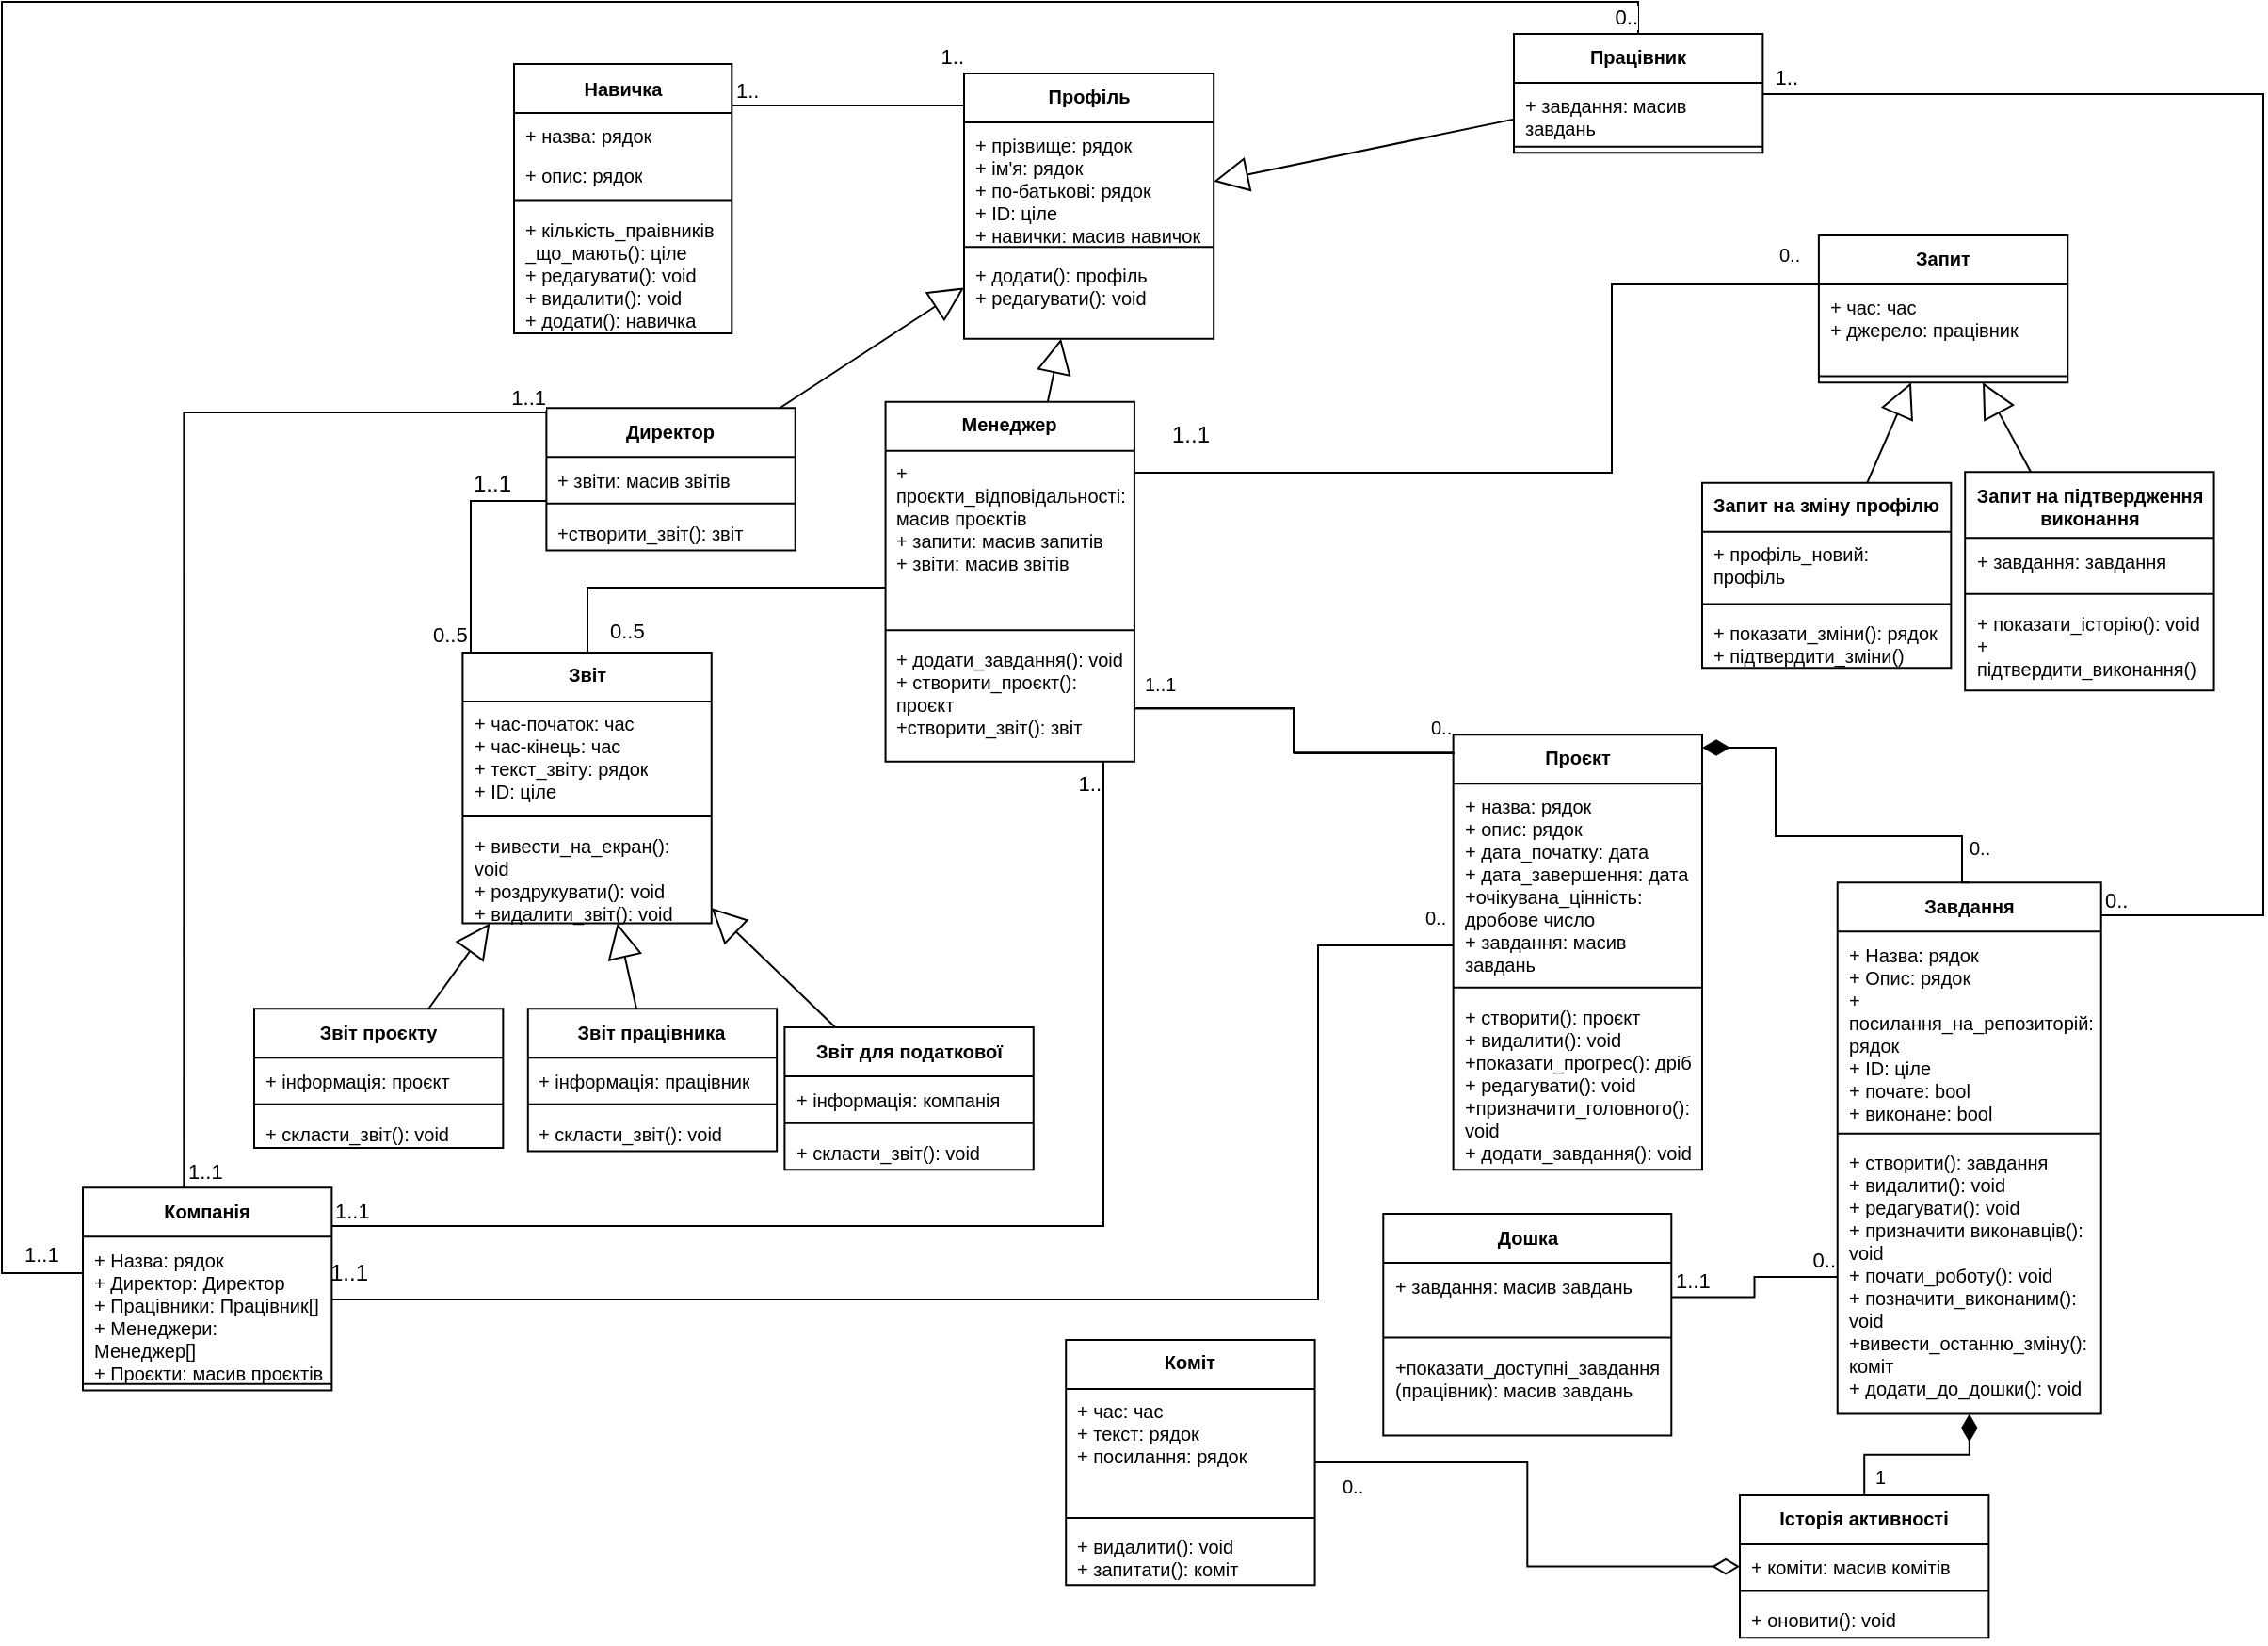<mxfile version="24.0.7" type="github">
  <diagram name="Сторінка-1" id="wndHHUxONTHjifHZyyzE">
    <mxGraphModel dx="5250" dy="2650" grid="0" gridSize="10" guides="1" tooltips="1" connect="1" arrows="1" fold="1" page="0" pageScale="1" pageWidth="827" pageHeight="1169" math="0" shadow="0">
      <root>
        <mxCell id="0" />
        <mxCell id="1" parent="0" />
        <mxCell id="Brq1ZZWE5Lci2YKcBxoo-1" value="Проєкт" style="swimlane;fontStyle=1;align=center;verticalAlign=top;childLayout=stackLayout;horizontal=1;startSize=26;horizontalStack=0;resizeParent=1;resizeParentMax=0;resizeLast=0;collapsible=1;marginBottom=0;whiteSpace=wrap;html=1;fontSize=10;" parent="1" vertex="1">
          <mxGeometry x="869.812" y="507.115" width="132.18" height="230.995" as="geometry" />
        </mxCell>
        <mxCell id="Brq1ZZWE5Lci2YKcBxoo-2" value="+ назва: рядок&lt;br style=&quot;font-size: 10px;&quot;&gt;+ опис: рядок&lt;br style=&quot;font-size: 10px;&quot;&gt;+ дата_початку: дата&lt;br style=&quot;font-size: 10px;&quot;&gt;+ дата_завершення: дата&lt;br style=&quot;font-size: 10px;&quot;&gt;+очікувана_цінність:&amp;nbsp; дробове число&lt;br style=&quot;font-size: 10px;&quot;&gt;+ завдання: масив завдань" style="text;strokeColor=none;fillColor=none;align=left;verticalAlign=top;spacingLeft=4;spacingRight=4;overflow=hidden;rotatable=0;points=[[0,0.5],[1,0.5]];portConstraint=eastwest;whiteSpace=wrap;html=1;fontSize=10;" parent="Brq1ZZWE5Lci2YKcBxoo-1" vertex="1">
          <mxGeometry y="26" width="132.18" height="104.917" as="geometry" />
        </mxCell>
        <mxCell id="Brq1ZZWE5Lci2YKcBxoo-3" value="" style="line;strokeWidth=1;fillColor=none;align=left;verticalAlign=middle;spacingTop=-1;spacingLeft=3;spacingRight=3;rotatable=0;labelPosition=right;points=[];portConstraint=eastwest;strokeColor=inherit;fontSize=10;" parent="Brq1ZZWE5Lci2YKcBxoo-1" vertex="1">
          <mxGeometry y="130.917" width="132.18" height="6.609" as="geometry" />
        </mxCell>
        <mxCell id="Brq1ZZWE5Lci2YKcBxoo-4" value="+ створити(): проєкт&lt;br style=&quot;font-size: 10px;&quot;&gt;+ видалити(): void&lt;br style=&quot;font-size: 10px;&quot;&gt;+показати_прогрес(): дріб&lt;br style=&quot;font-size: 10px;&quot;&gt;+ редагувати(): void&lt;br style=&quot;font-size: 10px;&quot;&gt;+призначити_головного(): void&lt;div style=&quot;font-size: 10px;&quot;&gt;+ додати_завдання(): void&lt;/div&gt;" style="text;strokeColor=none;fillColor=none;align=left;verticalAlign=top;spacingLeft=4;spacingRight=4;overflow=hidden;rotatable=0;points=[[0,0.5],[1,0.5]];portConstraint=eastwest;whiteSpace=wrap;html=1;fontSize=10;" parent="Brq1ZZWE5Lci2YKcBxoo-1" vertex="1">
          <mxGeometry y="137.525" width="132.18" height="93.47" as="geometry" />
        </mxCell>
        <mxCell id="Brq1ZZWE5Lci2YKcBxoo-7" value="Завдання" style="swimlane;fontStyle=1;align=center;verticalAlign=top;childLayout=stackLayout;horizontal=1;startSize=26;horizontalStack=0;resizeParent=1;resizeParentMax=0;resizeLast=0;collapsible=1;marginBottom=0;whiteSpace=wrap;html=1;fontSize=10;" parent="1" vertex="1">
          <mxGeometry x="1073.863" y="585.596" width="140" height="282.129" as="geometry" />
        </mxCell>
        <mxCell id="Brq1ZZWE5Lci2YKcBxoo-8" value="+ Назва: рядок&lt;br style=&quot;font-size: 10px;&quot;&gt;+ Опис: рядок&lt;br style=&quot;font-size: 10px;&quot;&gt;+&lt;div&gt;&lt;span style=&quot;background-color: initial;&quot;&gt;посилання_на_репозиторій: рядок&lt;/span&gt;&lt;div&gt;+ ID: ціле&lt;br style=&quot;font-size: 10px;&quot;&gt;+ почате: bool&lt;br style=&quot;font-size: 10px;&quot;&gt;+ виконане: bool&lt;/div&gt;&lt;/div&gt;" style="text;strokeColor=none;fillColor=none;align=left;verticalAlign=top;spacingLeft=4;spacingRight=4;overflow=hidden;rotatable=0;points=[[0,0.5],[1,0.5]];portConstraint=eastwest;whiteSpace=wrap;html=1;fontSize=10;" parent="Brq1ZZWE5Lci2YKcBxoo-7" vertex="1">
          <mxGeometry y="26" width="140" height="104" as="geometry" />
        </mxCell>
        <mxCell id="Brq1ZZWE5Lci2YKcBxoo-9" value="" style="line;strokeWidth=1;fillColor=none;align=left;verticalAlign=middle;spacingTop=-1;spacingLeft=3;spacingRight=3;rotatable=0;labelPosition=right;points=[];portConstraint=eastwest;strokeColor=inherit;fontSize=10;" parent="Brq1ZZWE5Lci2YKcBxoo-7" vertex="1">
          <mxGeometry y="130" width="140" height="6.609" as="geometry" />
        </mxCell>
        <mxCell id="Brq1ZZWE5Lci2YKcBxoo-10" value="+ створити(): завдання&lt;br style=&quot;font-size: 10px;&quot;&gt;+ видалити(): void&lt;br style=&quot;font-size: 10px;&quot;&gt;+ редагувати(): void&lt;br style=&quot;font-size: 10px;&quot;&gt;+ призначити виконавців(): void&lt;br style=&quot;font-size: 10px;&quot;&gt;+ почати_роботу(): void&lt;br style=&quot;font-size: 10px;&quot;&gt;+ позначити_виконаним(): void&lt;br style=&quot;font-size: 10px;&quot;&gt;+вивести_останню_зміну(): коміт&lt;div style=&quot;font-size: 10px;&quot;&gt;+ додати_до_дошки(): void&lt;/div&gt;" style="text;strokeColor=none;fillColor=none;align=left;verticalAlign=top;spacingLeft=4;spacingRight=4;overflow=hidden;rotatable=0;points=[[0,0.5],[1,0.5]];portConstraint=eastwest;whiteSpace=wrap;html=1;fontSize=10;" parent="Brq1ZZWE5Lci2YKcBxoo-7" vertex="1">
          <mxGeometry y="136.609" width="140" height="145.52" as="geometry" />
        </mxCell>
        <mxCell id="Brq1ZZWE5Lci2YKcBxoo-11" value="Профіль" style="swimlane;fontStyle=1;align=center;verticalAlign=top;childLayout=stackLayout;horizontal=1;startSize=26;horizontalStack=0;resizeParent=1;resizeParentMax=0;resizeLast=0;collapsible=1;marginBottom=0;whiteSpace=wrap;html=1;fontSize=10;" parent="1" vertex="1">
          <mxGeometry x="610" y="156" width="132.59" height="140.83" as="geometry" />
        </mxCell>
        <mxCell id="Brq1ZZWE5Lci2YKcBxoo-12" value="+ прізвище: рядок&lt;br style=&quot;border-color: var(--border-color); font-size: 10px;&quot;&gt;+ ім&#39;я: рядок&lt;br style=&quot;border-color: var(--border-color); font-size: 10px;&quot;&gt;+ по-батькові: рядок&lt;br style=&quot;border-color: var(--border-color); font-size: 10px;&quot;&gt;+ ID: ціле&lt;div style=&quot;font-size: 10px;&quot;&gt;+ навички: масив навичок&lt;/div&gt;" style="text;strokeColor=none;fillColor=none;align=left;verticalAlign=top;spacingLeft=4;spacingRight=4;overflow=hidden;rotatable=0;points=[[0,0.5],[1,0.5]];portConstraint=eastwest;whiteSpace=wrap;html=1;fontSize=10;" parent="Brq1ZZWE5Lci2YKcBxoo-11" vertex="1">
          <mxGeometry y="26" width="132.59" height="62.785" as="geometry" />
        </mxCell>
        <mxCell id="Brq1ZZWE5Lci2YKcBxoo-13" value="" style="line;strokeWidth=1;fillColor=none;align=left;verticalAlign=middle;spacingTop=-1;spacingLeft=3;spacingRight=3;rotatable=0;labelPosition=right;points=[];portConstraint=eastwest;strokeColor=inherit;fontSize=10;" parent="Brq1ZZWE5Lci2YKcBxoo-11" vertex="1">
          <mxGeometry y="88.785" width="132.59" height="6.609" as="geometry" />
        </mxCell>
        <mxCell id="Brq1ZZWE5Lci2YKcBxoo-14" value="+ додати(): профіль&lt;br style=&quot;font-size: 10px;&quot;&gt;+ редагувати(): void" style="text;strokeColor=none;fillColor=none;align=left;verticalAlign=top;spacingLeft=4;spacingRight=4;overflow=hidden;rotatable=0;points=[[0,0.5],[1,0.5]];portConstraint=eastwest;whiteSpace=wrap;html=1;fontSize=10;" parent="Brq1ZZWE5Lci2YKcBxoo-11" vertex="1">
          <mxGeometry y="95.394" width="132.59" height="45.436" as="geometry" />
        </mxCell>
        <mxCell id="Brq1ZZWE5Lci2YKcBxoo-19" value="Коміт" style="swimlane;fontStyle=1;align=center;verticalAlign=top;childLayout=stackLayout;horizontal=1;startSize=26;horizontalStack=0;resizeParent=1;resizeParentMax=0;resizeLast=0;collapsible=1;marginBottom=0;whiteSpace=wrap;html=1;fontSize=10;" parent="1" vertex="1">
          <mxGeometry x="664.11" y="828.474" width="132.178" height="130.09" as="geometry" />
        </mxCell>
        <mxCell id="Brq1ZZWE5Lci2YKcBxoo-20" value="+ час: час&lt;br style=&quot;font-size: 10px;&quot;&gt;+ текст: рядок&lt;br style=&quot;font-size: 10px;&quot;&gt;+ посилання: рядок" style="text;strokeColor=none;fillColor=none;align=left;verticalAlign=top;spacingLeft=4;spacingRight=4;overflow=hidden;rotatable=0;points=[[0,0.5],[1,0.5]];portConstraint=eastwest;whiteSpace=wrap;html=1;fontSize=10;" parent="Brq1ZZWE5Lci2YKcBxoo-19" vertex="1">
          <mxGeometry y="26" width="132.178" height="65.263" as="geometry" />
        </mxCell>
        <mxCell id="Brq1ZZWE5Lci2YKcBxoo-21" value="" style="line;strokeWidth=1;fillColor=none;align=left;verticalAlign=middle;spacingTop=-1;spacingLeft=3;spacingRight=3;rotatable=0;labelPosition=right;points=[];portConstraint=eastwest;strokeColor=inherit;fontSize=10;" parent="Brq1ZZWE5Lci2YKcBxoo-19" vertex="1">
          <mxGeometry y="91.263" width="132.178" height="6.609" as="geometry" />
        </mxCell>
        <mxCell id="Brq1ZZWE5Lci2YKcBxoo-22" value="+ видалити(): void&lt;br style=&quot;font-size: 10px;&quot;&gt;+ запитати(): коміт" style="text;strokeColor=none;fillColor=none;align=left;verticalAlign=top;spacingLeft=4;spacingRight=4;overflow=hidden;rotatable=0;points=[[0,0.5],[1,0.5]];portConstraint=eastwest;whiteSpace=wrap;html=1;fontSize=10;" parent="Brq1ZZWE5Lci2YKcBxoo-19" vertex="1">
          <mxGeometry y="97.872" width="132.178" height="32.218" as="geometry" />
        </mxCell>
        <mxCell id="Brq1ZZWE5Lci2YKcBxoo-23" value="Менеджер" style="swimlane;fontStyle=1;align=center;verticalAlign=top;childLayout=stackLayout;horizontal=1;startSize=26;horizontalStack=0;resizeParent=1;resizeParentMax=0;resizeLast=0;collapsible=1;marginBottom=0;whiteSpace=wrap;html=1;fontSize=10;" parent="1" vertex="1">
          <mxGeometry x="568.281" y="330.327" width="132.18" height="190.999" as="geometry" />
        </mxCell>
        <mxCell id="Brq1ZZWE5Lci2YKcBxoo-24" value="+ проєкти_відповідальності:&amp;nbsp; масив проєктів&lt;div style=&quot;font-size: 10px;&quot;&gt;+ запити: масив запитів&lt;/div&gt;&lt;div style=&quot;font-size: 10px;&quot;&gt;+ звіти: масив звітів&lt;/div&gt;" style="text;strokeColor=none;fillColor=none;align=left;verticalAlign=top;spacingLeft=4;spacingRight=4;overflow=hidden;rotatable=0;points=[[0,0.5],[1,0.5]];portConstraint=eastwest;whiteSpace=wrap;html=1;fontSize=10;" parent="Brq1ZZWE5Lci2YKcBxoo-23" vertex="1">
          <mxGeometry y="26" width="132.18" height="92" as="geometry" />
        </mxCell>
        <mxCell id="Brq1ZZWE5Lci2YKcBxoo-25" value="" style="line;strokeWidth=1;fillColor=none;align=left;verticalAlign=middle;spacingTop=-1;spacingLeft=3;spacingRight=3;rotatable=0;labelPosition=right;points=[];portConstraint=eastwest;strokeColor=inherit;fontSize=10;" parent="Brq1ZZWE5Lci2YKcBxoo-23" vertex="1">
          <mxGeometry y="118" width="132.18" height="6.609" as="geometry" />
        </mxCell>
        <mxCell id="Brq1ZZWE5Lci2YKcBxoo-26" value="+ додати_завдання(): void&lt;br style=&quot;font-size: 10px;&quot;&gt;+ створити_проєкт(): проєкт&lt;div&gt;+створити_звіт(): звіт&lt;/div&gt;" style="text;strokeColor=none;fillColor=none;align=left;verticalAlign=top;spacingLeft=4;spacingRight=4;overflow=hidden;rotatable=0;points=[[0,0.5],[1,0.5]];portConstraint=eastwest;whiteSpace=wrap;html=1;fontSize=10;" parent="Brq1ZZWE5Lci2YKcBxoo-23" vertex="1">
          <mxGeometry y="124.609" width="132.18" height="66.39" as="geometry" />
        </mxCell>
        <mxCell id="Brq1ZZWE5Lci2YKcBxoo-27" value="Працівник" style="swimlane;fontStyle=1;align=center;verticalAlign=top;childLayout=stackLayout;horizontal=1;startSize=26;horizontalStack=0;resizeParent=1;resizeParentMax=0;resizeLast=0;collapsible=1;marginBottom=0;whiteSpace=wrap;html=1;fontSize=10;" parent="1" vertex="1">
          <mxGeometry x="902.004" y="134.997" width="132.178" height="63.175" as="geometry" />
        </mxCell>
        <mxCell id="Brq1ZZWE5Lci2YKcBxoo-28" value="+ завдання: масив завдань" style="text;strokeColor=none;fillColor=none;align=left;verticalAlign=top;spacingLeft=4;spacingRight=4;overflow=hidden;rotatable=0;points=[[0,0.5],[1,0.5]];portConstraint=eastwest;whiteSpace=wrap;html=1;fontSize=10;" parent="Brq1ZZWE5Lci2YKcBxoo-27" vertex="1">
          <mxGeometry y="26" width="132.178" height="30.566" as="geometry" />
        </mxCell>
        <mxCell id="Brq1ZZWE5Lci2YKcBxoo-29" value="" style="line;strokeWidth=1;fillColor=none;align=left;verticalAlign=middle;spacingTop=-1;spacingLeft=3;spacingRight=3;rotatable=0;labelPosition=right;points=[];portConstraint=eastwest;strokeColor=inherit;fontSize=10;" parent="Brq1ZZWE5Lci2YKcBxoo-27" vertex="1">
          <mxGeometry y="56.566" width="132.178" height="6.609" as="geometry" />
        </mxCell>
        <mxCell id="Brq1ZZWE5Lci2YKcBxoo-31" value="Компанія" style="swimlane;fontStyle=1;align=center;verticalAlign=top;childLayout=stackLayout;horizontal=1;startSize=26;horizontalStack=0;resizeParent=1;resizeParentMax=0;resizeLast=0;collapsible=1;marginBottom=0;whiteSpace=wrap;html=1;fontSize=10;" parent="1" vertex="1">
          <mxGeometry x="142.006" y="747.6" width="132.18" height="107.609" as="geometry" />
        </mxCell>
        <mxCell id="Brq1ZZWE5Lci2YKcBxoo-32" value="+ Назва: рядок&lt;br style=&quot;font-size: 10px;&quot;&gt;+ Директор: Директор&lt;br style=&quot;font-size: 10px;&quot;&gt;+ Працівники: Працівник[]&lt;br style=&quot;font-size: 10px;&quot;&gt;+ Менеджери: Менеджер[]&lt;div&gt;+ Проєкти: масив проєктів&lt;br&gt;&lt;div style=&quot;font-size: 10px;&quot;&gt;&lt;br style=&quot;font-size: 10px;&quot;&gt;&lt;/div&gt;&lt;/div&gt;" style="text;strokeColor=none;fillColor=none;align=left;verticalAlign=top;spacingLeft=4;spacingRight=4;overflow=hidden;rotatable=0;points=[[0,0.5],[1,0.5]];portConstraint=eastwest;whiteSpace=wrap;html=1;fontSize=10;" parent="Brq1ZZWE5Lci2YKcBxoo-31" vertex="1">
          <mxGeometry y="26" width="132.18" height="75" as="geometry" />
        </mxCell>
        <mxCell id="Brq1ZZWE5Lci2YKcBxoo-33" value="" style="line;strokeWidth=1;fillColor=none;align=left;verticalAlign=middle;spacingTop=-1;spacingLeft=3;spacingRight=3;rotatable=0;labelPosition=right;points=[];portConstraint=eastwest;strokeColor=inherit;fontSize=10;" parent="Brq1ZZWE5Lci2YKcBxoo-31" vertex="1">
          <mxGeometry y="101" width="132.18" height="6.609" as="geometry" />
        </mxCell>
        <mxCell id="Brq1ZZWE5Lci2YKcBxoo-39" value="Директор" style="swimlane;fontStyle=1;align=center;verticalAlign=top;childLayout=stackLayout;horizontal=1;startSize=26;horizontalStack=0;resizeParent=1;resizeParentMax=0;resizeLast=0;collapsible=1;marginBottom=0;whiteSpace=wrap;html=1;fontSize=10;" parent="1" vertex="1">
          <mxGeometry x="388.19" y="333.63" width="132.18" height="75.567" as="geometry" />
        </mxCell>
        <mxCell id="Brq1ZZWE5Lci2YKcBxoo-40" value="+ звіти: масив звітів" style="text;strokeColor=none;fillColor=none;align=left;verticalAlign=top;spacingLeft=4;spacingRight=4;overflow=hidden;rotatable=0;points=[[0,0.5],[1,0.5]];portConstraint=eastwest;whiteSpace=wrap;html=1;fontSize=10;" parent="Brq1ZZWE5Lci2YKcBxoo-39" vertex="1">
          <mxGeometry y="26" width="132.18" height="21.479" as="geometry" />
        </mxCell>
        <mxCell id="Brq1ZZWE5Lci2YKcBxoo-41" value="" style="line;strokeWidth=1;fillColor=none;align=left;verticalAlign=middle;spacingTop=-1;spacingLeft=3;spacingRight=3;rotatable=0;labelPosition=right;points=[];portConstraint=eastwest;strokeColor=inherit;fontSize=10;" parent="Brq1ZZWE5Lci2YKcBxoo-39" vertex="1">
          <mxGeometry y="47.479" width="132.18" height="6.609" as="geometry" />
        </mxCell>
        <mxCell id="Brq1ZZWE5Lci2YKcBxoo-42" value="&lt;div&gt;&lt;span style=&quot;background-color: initial;&quot;&gt;+створити_звіт(): звіт&lt;/span&gt;&lt;br&gt;&lt;/div&gt;" style="text;strokeColor=none;fillColor=none;align=left;verticalAlign=top;spacingLeft=4;spacingRight=4;overflow=hidden;rotatable=0;points=[[0,0.5],[1,0.5]];portConstraint=eastwest;whiteSpace=wrap;html=1;fontSize=10;" parent="Brq1ZZWE5Lci2YKcBxoo-39" vertex="1">
          <mxGeometry y="54.088" width="132.18" height="21.479" as="geometry" />
        </mxCell>
        <mxCell id="Brq1ZZWE5Lci2YKcBxoo-47" value="&lt;b style=&quot;font-size: 10px;&quot;&gt;Навичка&lt;/b&gt;" style="swimlane;fontStyle=0;childLayout=stackLayout;horizontal=1;startSize=26;fillColor=none;horizontalStack=0;resizeParent=1;resizeParentMax=0;resizeLast=0;collapsible=1;marginBottom=0;whiteSpace=wrap;html=1;fontSize=10;" parent="1" vertex="1">
          <mxGeometry x="370.999" y="151.001" width="115.66" height="142.997" as="geometry" />
        </mxCell>
        <mxCell id="Brq1ZZWE5Lci2YKcBxoo-48" value="+ назва: рядок" style="text;strokeColor=none;fillColor=none;align=left;verticalAlign=top;spacingLeft=4;spacingRight=4;overflow=hidden;rotatable=0;points=[[0,0.5],[1,0.5]];portConstraint=eastwest;whiteSpace=wrap;html=1;fontSize=10;" parent="Brq1ZZWE5Lci2YKcBxoo-47" vertex="1">
          <mxGeometry y="26" width="115.66" height="21.479" as="geometry" />
        </mxCell>
        <mxCell id="Brq1ZZWE5Lci2YKcBxoo-49" value="+ опис: рядок" style="text;strokeColor=none;fillColor=none;align=left;verticalAlign=top;spacingLeft=4;spacingRight=4;overflow=hidden;rotatable=0;points=[[0,0.5],[1,0.5]];portConstraint=eastwest;whiteSpace=wrap;html=1;fontSize=10;" parent="Brq1ZZWE5Lci2YKcBxoo-47" vertex="1">
          <mxGeometry y="47.479" width="115.66" height="21.479" as="geometry" />
        </mxCell>
        <mxCell id="Brq1ZZWE5Lci2YKcBxoo-53" value="" style="line;strokeWidth=1;fillColor=none;align=left;verticalAlign=middle;spacingTop=-1;spacingLeft=3;spacingRight=3;rotatable=0;labelPosition=right;points=[];portConstraint=eastwest;strokeColor=inherit;fontSize=10;" parent="Brq1ZZWE5Lci2YKcBxoo-47" vertex="1">
          <mxGeometry y="68.958" width="115.66" height="6.609" as="geometry" />
        </mxCell>
        <mxCell id="Brq1ZZWE5Lci2YKcBxoo-52" value="+ кількість_праівників _що_мають(): ціле&lt;br style=&quot;font-size: 10px;&quot;&gt;+ редагувати(): void&lt;br style=&quot;font-size: 10px;&quot;&gt;+ видалити(): void&lt;br style=&quot;font-size: 10px;&quot;&gt;+ додати(): навичка" style="text;strokeColor=none;fillColor=none;align=left;verticalAlign=top;spacingLeft=4;spacingRight=4;overflow=hidden;rotatable=0;points=[[0,0.5],[1,0.5]];portConstraint=eastwest;whiteSpace=wrap;html=1;fontSize=10;" parent="Brq1ZZWE5Lci2YKcBxoo-47" vertex="1">
          <mxGeometry y="75.567" width="115.66" height="67.43" as="geometry" />
        </mxCell>
        <mxCell id="Brq1ZZWE5Lci2YKcBxoo-58" value="Дошка" style="swimlane;fontStyle=1;align=center;verticalAlign=top;childLayout=stackLayout;horizontal=1;startSize=26;horizontalStack=0;resizeParent=1;resizeParentMax=0;resizeLast=0;collapsible=1;marginBottom=0;whiteSpace=wrap;html=1;fontSize=10;" parent="1" vertex="1">
          <mxGeometry x="832.637" y="761.559" width="153" height="117.7" as="geometry" />
        </mxCell>
        <mxCell id="Brq1ZZWE5Lci2YKcBxoo-59" value="+ завдання: масив завдань" style="text;strokeColor=none;fillColor=none;align=left;verticalAlign=top;spacingLeft=4;spacingRight=4;overflow=hidden;rotatable=0;points=[[0,0.5],[1,0.5]];portConstraint=eastwest;whiteSpace=wrap;html=1;fontSize=10;" parent="Brq1ZZWE5Lci2YKcBxoo-58" vertex="1">
          <mxGeometry y="26" width="153" height="36.35" as="geometry" />
        </mxCell>
        <mxCell id="Brq1ZZWE5Lci2YKcBxoo-60" value="" style="line;strokeWidth=1;fillColor=none;align=left;verticalAlign=middle;spacingTop=-1;spacingLeft=3;spacingRight=3;rotatable=0;labelPosition=right;points=[];portConstraint=eastwest;strokeColor=inherit;fontSize=10;" parent="Brq1ZZWE5Lci2YKcBxoo-58" vertex="1">
          <mxGeometry y="62.35" width="153" height="6.609" as="geometry" />
        </mxCell>
        <mxCell id="Brq1ZZWE5Lci2YKcBxoo-61" value="+показати_доступні_завдання (працівник): масив завдань" style="text;strokeColor=none;fillColor=none;align=left;verticalAlign=top;spacingLeft=4;spacingRight=4;overflow=hidden;rotatable=0;points=[[0,0.5],[1,0.5]];portConstraint=eastwest;whiteSpace=wrap;html=1;fontSize=10;" parent="Brq1ZZWE5Lci2YKcBxoo-58" vertex="1">
          <mxGeometry y="68.959" width="153" height="48.741" as="geometry" />
        </mxCell>
        <mxCell id="Brq1ZZWE5Lci2YKcBxoo-62" value="Запит" style="swimlane;fontStyle=1;align=center;verticalAlign=top;childLayout=stackLayout;horizontal=1;startSize=26;horizontalStack=0;resizeParent=1;resizeParentMax=0;resizeLast=0;collapsible=1;marginBottom=0;whiteSpace=wrap;html=1;fontSize=10;" parent="1" vertex="1">
          <mxGeometry x="1063.949" y="242.048" width="132.178" height="78.045" as="geometry" />
        </mxCell>
        <mxCell id="Brq1ZZWE5Lci2YKcBxoo-63" value="+ час: час&lt;div style=&quot;font-size: 10px;&quot;&gt;+ джерело: працівник&lt;/div&gt;" style="text;strokeColor=none;fillColor=none;align=left;verticalAlign=top;spacingLeft=4;spacingRight=4;overflow=hidden;rotatable=0;points=[[0,0.5],[1,0.5]];portConstraint=eastwest;whiteSpace=wrap;html=1;fontSize=10;" parent="Brq1ZZWE5Lci2YKcBxoo-62" vertex="1">
          <mxGeometry y="26" width="132.178" height="45.436" as="geometry" />
        </mxCell>
        <mxCell id="Brq1ZZWE5Lci2YKcBxoo-64" value="" style="line;strokeWidth=1;fillColor=none;align=left;verticalAlign=middle;spacingTop=-1;spacingLeft=3;spacingRight=3;rotatable=0;labelPosition=right;points=[];portConstraint=eastwest;strokeColor=inherit;fontSize=10;" parent="Brq1ZZWE5Lci2YKcBxoo-62" vertex="1">
          <mxGeometry y="71.436" width="132.178" height="6.609" as="geometry" />
        </mxCell>
        <mxCell id="Brq1ZZWE5Lci2YKcBxoo-66" value="Запит на зміну профілю" style="swimlane;fontStyle=1;align=center;verticalAlign=top;childLayout=stackLayout;horizontal=1;startSize=26;horizontalStack=0;resizeParent=1;resizeParentMax=0;resizeLast=0;collapsible=1;marginBottom=0;whiteSpace=wrap;html=1;fontSize=10;" parent="1" vertex="1">
          <mxGeometry x="1001.99" y="373.4" width="132.18" height="98.175" as="geometry" />
        </mxCell>
        <mxCell id="Brq1ZZWE5Lci2YKcBxoo-67" value="+ профіль_новий: профіль" style="text;strokeColor=none;fillColor=none;align=left;verticalAlign=top;spacingLeft=4;spacingRight=4;overflow=hidden;rotatable=0;points=[[0,0.5],[1,0.5]];portConstraint=eastwest;whiteSpace=wrap;html=1;fontSize=10;" parent="Brq1ZZWE5Lci2YKcBxoo-66" vertex="1">
          <mxGeometry y="26" width="132.18" height="35" as="geometry" />
        </mxCell>
        <mxCell id="Brq1ZZWE5Lci2YKcBxoo-68" value="" style="line;strokeWidth=1;fillColor=none;align=left;verticalAlign=middle;spacingTop=-1;spacingLeft=3;spacingRight=3;rotatable=0;labelPosition=right;points=[];portConstraint=eastwest;strokeColor=inherit;fontSize=10;" parent="Brq1ZZWE5Lci2YKcBxoo-66" vertex="1">
          <mxGeometry y="61" width="132.18" height="6.609" as="geometry" />
        </mxCell>
        <mxCell id="Brq1ZZWE5Lci2YKcBxoo-69" value="+ показати_зміни(): рядок&lt;div style=&quot;font-size: 10px;&quot;&gt;+ підтвердити_зміни()&lt;/div&gt;" style="text;strokeColor=none;fillColor=none;align=left;verticalAlign=top;spacingLeft=4;spacingRight=4;overflow=hidden;rotatable=0;points=[[0,0.5],[1,0.5]];portConstraint=eastwest;whiteSpace=wrap;html=1;fontSize=10;" parent="Brq1ZZWE5Lci2YKcBxoo-66" vertex="1">
          <mxGeometry y="67.609" width="132.18" height="30.566" as="geometry" />
        </mxCell>
        <mxCell id="Brq1ZZWE5Lci2YKcBxoo-71" value="Історія активності" style="swimlane;fontStyle=1;align=center;verticalAlign=top;childLayout=stackLayout;horizontal=1;startSize=26;horizontalStack=0;resizeParent=1;resizeParentMax=0;resizeLast=0;collapsible=1;marginBottom=0;whiteSpace=wrap;html=1;fontSize=10;" parent="1" vertex="1">
          <mxGeometry x="1022.003" y="911.004" width="132.178" height="75.567" as="geometry" />
        </mxCell>
        <mxCell id="Brq1ZZWE5Lci2YKcBxoo-72" value="+ коміти: масив комітів" style="text;strokeColor=none;fillColor=none;align=left;verticalAlign=top;spacingLeft=4;spacingRight=4;overflow=hidden;rotatable=0;points=[[0,0.5],[1,0.5]];portConstraint=eastwest;whiteSpace=wrap;html=1;fontSize=10;" parent="Brq1ZZWE5Lci2YKcBxoo-71" vertex="1">
          <mxGeometry y="26" width="132.178" height="21.479" as="geometry" />
        </mxCell>
        <mxCell id="Brq1ZZWE5Lci2YKcBxoo-73" value="" style="line;strokeWidth=1;fillColor=none;align=left;verticalAlign=middle;spacingTop=-1;spacingLeft=3;spacingRight=3;rotatable=0;labelPosition=right;points=[];portConstraint=eastwest;strokeColor=inherit;fontSize=10;" parent="Brq1ZZWE5Lci2YKcBxoo-71" vertex="1">
          <mxGeometry y="47.479" width="132.178" height="6.609" as="geometry" />
        </mxCell>
        <mxCell id="Brq1ZZWE5Lci2YKcBxoo-74" value="+ оновити(): void" style="text;strokeColor=none;fillColor=none;align=left;verticalAlign=top;spacingLeft=4;spacingRight=4;overflow=hidden;rotatable=0;points=[[0,0.5],[1,0.5]];portConstraint=eastwest;whiteSpace=wrap;html=1;fontSize=10;" parent="Brq1ZZWE5Lci2YKcBxoo-71" vertex="1">
          <mxGeometry y="54.088" width="132.178" height="21.479" as="geometry" />
        </mxCell>
        <mxCell id="Y7ODe3QfuQIOJ7MeuVfG-13" value="Запит на підтвердження виконання" style="swimlane;fontStyle=1;align=center;verticalAlign=top;childLayout=stackLayout;horizontal=1;startSize=35;horizontalStack=0;resizeParent=1;resizeParentMax=0;resizeLast=0;collapsible=1;marginBottom=0;whiteSpace=wrap;html=1;fontSize=10;" parent="1" vertex="1">
          <mxGeometry x="1141.6" y="367.62" width="132.18" height="116.005" as="geometry">
            <mxRectangle x="85" y="215" width="236" height="37" as="alternateBounds" />
          </mxGeometry>
        </mxCell>
        <mxCell id="Y7ODe3QfuQIOJ7MeuVfG-14" value="+ завдання: завдання" style="text;strokeColor=none;fillColor=none;align=left;verticalAlign=top;spacingLeft=4;spacingRight=4;overflow=hidden;rotatable=0;points=[[0,0.5],[1,0.5]];portConstraint=eastwest;whiteSpace=wrap;html=1;fontSize=10;" parent="Y7ODe3QfuQIOJ7MeuVfG-13" vertex="1">
          <mxGeometry y="35" width="132.18" height="26.436" as="geometry" />
        </mxCell>
        <mxCell id="Y7ODe3QfuQIOJ7MeuVfG-15" value="" style="line;strokeWidth=1;fillColor=none;align=left;verticalAlign=middle;spacingTop=-1;spacingLeft=3;spacingRight=3;rotatable=0;labelPosition=right;points=[];portConstraint=eastwest;strokeColor=inherit;fontSize=10;" parent="Y7ODe3QfuQIOJ7MeuVfG-13" vertex="1">
          <mxGeometry y="61.436" width="132.18" height="6.609" as="geometry" />
        </mxCell>
        <mxCell id="Y7ODe3QfuQIOJ7MeuVfG-16" value="+ показати_історію(): void&lt;div style=&quot;font-size: 10px;&quot;&gt;+ підтвердити_виконання()&lt;/div&gt;" style="text;strokeColor=none;fillColor=none;align=left;verticalAlign=top;spacingLeft=4;spacingRight=4;overflow=hidden;rotatable=0;points=[[0,0.5],[1,0.5]];portConstraint=eastwest;whiteSpace=wrap;html=1;fontSize=10;" parent="Y7ODe3QfuQIOJ7MeuVfG-13" vertex="1">
          <mxGeometry y="68.045" width="132.18" height="47.96" as="geometry" />
        </mxCell>
        <mxCell id="Md0392-8lRKG1M2xmmYt-4" value="" style="endArrow=block;endSize=16;endFill=0;html=1;rounded=0;fontSize=10;" parent="1" source="Brq1ZZWE5Lci2YKcBxoo-66" target="Brq1ZZWE5Lci2YKcBxoo-62" edge="1">
          <mxGeometry width="160" relative="1" as="geometry">
            <mxPoint x="1183.735" y="294.093" as="sourcePoint" />
            <mxPoint x="1315.914" y="294.093" as="targetPoint" />
          </mxGeometry>
        </mxCell>
        <mxCell id="Md0392-8lRKG1M2xmmYt-5" value="" style="endArrow=block;endSize=16;endFill=0;html=1;rounded=0;fontSize=10;" parent="1" source="Y7ODe3QfuQIOJ7MeuVfG-13" target="Brq1ZZWE5Lci2YKcBxoo-62" edge="1">
          <mxGeometry width="160" relative="1" as="geometry">
            <mxPoint x="1094.515" y="381.661" as="sourcePoint" />
            <mxPoint x="1121.777" y="323.833" as="targetPoint" />
          </mxGeometry>
        </mxCell>
        <mxCell id="Md0392-8lRKG1M2xmmYt-7" value="" style="endArrow=block;endSize=16;endFill=0;html=1;rounded=0;fontSize=10;" parent="1" source="Brq1ZZWE5Lci2YKcBxoo-39" target="Brq1ZZWE5Lci2YKcBxoo-11" edge="1">
          <mxGeometry width="160" relative="1" as="geometry">
            <mxPoint x="634.37" y="356.763" as="sourcePoint" />
            <mxPoint x="661.632" y="298.935" as="targetPoint" />
          </mxGeometry>
        </mxCell>
        <mxCell id="Md0392-8lRKG1M2xmmYt-8" value="" style="endArrow=block;endSize=16;endFill=0;html=1;rounded=0;fontSize=10;" parent="1" source="Brq1ZZWE5Lci2YKcBxoo-23" target="Brq1ZZWE5Lci2YKcBxoo-11" edge="1">
          <mxGeometry width="160" relative="1" as="geometry">
            <mxPoint x="672.371" y="365.024" as="sourcePoint" />
            <mxPoint x="672.371" y="314.631" as="targetPoint" />
          </mxGeometry>
        </mxCell>
        <mxCell id="Md0392-8lRKG1M2xmmYt-9" value="" style="endArrow=block;endSize=16;endFill=0;html=1;rounded=0;fontSize=10;entryX=1;entryY=0.5;entryDx=0;entryDy=0;" parent="1" source="Brq1ZZWE5Lci2YKcBxoo-27" target="Brq1ZZWE5Lci2YKcBxoo-12" edge="1">
          <mxGeometry width="160" relative="1" as="geometry">
            <mxPoint x="674.849" y="365.024" as="sourcePoint" />
            <mxPoint x="679.806" y="304.717" as="targetPoint" />
          </mxGeometry>
        </mxCell>
        <mxCell id="Md0392-8lRKG1M2xmmYt-10" value="0.." style="endArrow=diamondThin;html=1;endSize=12;startArrow=none;startSize=14;startFill=0;edgeStyle=orthogonalEdgeStyle;align=left;verticalAlign=bottom;rounded=0;fontSize=10;endFill=0;" parent="1" source="Brq1ZZWE5Lci2YKcBxoo-19" target="Brq1ZZWE5Lci2YKcBxoo-71" edge="1">
          <mxGeometry x="-0.909" y="-21" relative="1" as="geometry">
            <mxPoint x="1234.955" y="1080.439" as="sourcePoint" />
            <mxPoint x="1067.254" y="955.696" as="targetPoint" />
            <mxPoint as="offset" />
          </mxGeometry>
        </mxCell>
        <mxCell id="Md0392-8lRKG1M2xmmYt-14" value="0.." style="endArrow=diamondThin;html=1;endSize=12;startArrow=none;startSize=14;startFill=0;edgeStyle=orthogonalEdgeStyle;align=left;verticalAlign=bottom;rounded=0;exitX=0.5;exitY=0;exitDx=0;exitDy=0;fontSize=10;endFill=1;" parent="1" source="Brq1ZZWE5Lci2YKcBxoo-7" target="Brq1ZZWE5Lci2YKcBxoo-1" edge="1">
          <mxGeometry x="-0.876" y="-2" relative="1" as="geometry">
            <mxPoint x="1243.216" y="1088.7" as="sourcePoint" />
            <mxPoint x="1320.871" y="799.56" as="targetPoint" />
            <Array as="points">
              <mxPoint x="1140" y="586" />
              <mxPoint x="1140" y="561" />
              <mxPoint x="1041" y="561" />
              <mxPoint x="1041" y="514" />
            </Array>
            <mxPoint as="offset" />
          </mxGeometry>
        </mxCell>
        <mxCell id="Md0392-8lRKG1M2xmmYt-15" value="0.." style="endArrow=none;html=1;endSize=12;startArrow=none;startSize=14;startFill=0;edgeStyle=orthogonalEdgeStyle;align=left;verticalAlign=bottom;rounded=0;fontSize=10;endFill=0;" parent="1" source="Brq1ZZWE5Lci2YKcBxoo-62" target="Brq1ZZWE5Lci2YKcBxoo-23" edge="1">
          <mxGeometry x="-0.901" y="-7" relative="1" as="geometry">
            <mxPoint x="1257.26" y="200.742" as="sourcePoint" />
            <mxPoint x="1287.059" y="209.996" as="targetPoint" />
            <mxPoint as="offset" />
            <Array as="points">
              <mxPoint x="954" y="268" />
              <mxPoint x="954" y="368" />
            </Array>
          </mxGeometry>
        </mxCell>
        <mxCell id="Md0392-8lRKG1M2xmmYt-16" value="1" style="endArrow=diamondThin;html=1;endSize=12;startArrow=none;startSize=14;startFill=0;edgeStyle=orthogonalEdgeStyle;align=left;verticalAlign=bottom;rounded=0;fontSize=10;endFill=1;" parent="1" source="Brq1ZZWE5Lci2YKcBxoo-71" target="Brq1ZZWE5Lci2YKcBxoo-7" edge="1">
          <mxGeometry x="-0.98" y="-4" relative="1" as="geometry">
            <mxPoint x="1041.644" y="839.213" as="sourcePoint" />
            <mxPoint x="1141.604" y="811.126" as="targetPoint" />
            <Array as="points" />
            <mxPoint as="offset" />
          </mxGeometry>
        </mxCell>
        <mxCell id="Md0392-8lRKG1M2xmmYt-20" value="0.." style="endArrow=none;html=1;endSize=12;startArrow=none;startSize=14;startFill=0;edgeStyle=orthogonalEdgeStyle;align=left;verticalAlign=bottom;rounded=0;exitX=0;exitY=0.041;exitDx=0;exitDy=0;exitPerimeter=0;fontSize=10;endFill=0;" parent="1" source="Brq1ZZWE5Lci2YKcBxoo-1" target="Brq1ZZWE5Lci2YKcBxoo-23" edge="1">
          <mxGeometry x="-0.857" y="-5" relative="1" as="geometry">
            <mxPoint x="673.197" y="511.246" as="sourcePoint" />
            <mxPoint x="583.977" y="479.854" as="targetPoint" />
            <Array as="points">
              <mxPoint x="785" y="516.19" />
              <mxPoint x="785" y="493.19" />
            </Array>
            <mxPoint as="offset" />
          </mxGeometry>
        </mxCell>
        <mxCell id="Md0392-8lRKG1M2xmmYt-21" value="0.." style="endArrow=none;html=1;endSize=12;startArrow=none;startSize=14;startFill=0;edgeStyle=orthogonalEdgeStyle;align=left;verticalAlign=bottom;rounded=0;fontSize=10;endFill=0;" parent="1" source="Brq1ZZWE5Lci2YKcBxoo-1" target="Brq1ZZWE5Lci2YKcBxoo-31" edge="1">
          <mxGeometry x="-0.956" y="-6" relative="1" as="geometry">
            <mxPoint x="718.633" y="638.468" as="sourcePoint" />
            <mxPoint x="855.768" y="626.076" as="targetPoint" />
            <Array as="points">
              <mxPoint x="798" y="619" />
              <mxPoint x="798" y="807" />
            </Array>
            <mxPoint as="offset" />
          </mxGeometry>
        </mxCell>
        <mxCell id="Md0392-8lRKG1M2xmmYt-31" value="0..5" style="endArrow=none;html=1;endSize=12;startArrow=none;startSize=14;startFill=0;edgeStyle=orthogonalEdgeStyle;align=left;verticalAlign=bottom;rounded=0;endFill=0;" parent="1" source="Brq1ZZWE5Lci2YKcBxoo-23" target="Brq1ZZWE5Lci2YKcBxoo-15" edge="1">
          <mxGeometry x="0.974" y="10" relative="1" as="geometry">
            <mxPoint x="791" y="318" as="sourcePoint" />
            <mxPoint x="951" y="318" as="targetPoint" />
            <Array as="points">
              <mxPoint x="410" y="429" />
            </Array>
            <mxPoint as="offset" />
          </mxGeometry>
        </mxCell>
        <mxCell id="dE22pQpp1tAmwL888QSe-4" value="" style="endArrow=none;html=1;edgeStyle=orthogonalEdgeStyle;rounded=0;entryX=0;entryY=0;entryDx=0;entryDy=0;" parent="1" source="Brq1ZZWE5Lci2YKcBxoo-47" target="Brq1ZZWE5Lci2YKcBxoo-11" edge="1">
          <mxGeometry relative="1" as="geometry">
            <mxPoint x="17" y="372" as="sourcePoint" />
            <mxPoint x="177" y="372" as="targetPoint" />
            <Array as="points">
              <mxPoint x="610" y="173" />
            </Array>
          </mxGeometry>
        </mxCell>
        <mxCell id="dE22pQpp1tAmwL888QSe-5" value="1.." style="edgeLabel;resizable=0;html=1;align=left;verticalAlign=bottom;" parent="dE22pQpp1tAmwL888QSe-4" connectable="0" vertex="1">
          <mxGeometry x="-1" relative="1" as="geometry" />
        </mxCell>
        <mxCell id="dE22pQpp1tAmwL888QSe-6" value="1.." style="edgeLabel;resizable=0;html=1;align=right;verticalAlign=bottom;" parent="dE22pQpp1tAmwL888QSe-4" connectable="0" vertex="1">
          <mxGeometry x="1" relative="1" as="geometry" />
        </mxCell>
        <mxCell id="dE22pQpp1tAmwL888QSe-7" value="" style="endArrow=none;html=1;edgeStyle=orthogonalEdgeStyle;rounded=0;exitX=0.406;exitY=0.003;exitDx=0;exitDy=0;exitPerimeter=0;" parent="1" source="Brq1ZZWE5Lci2YKcBxoo-31" target="Brq1ZZWE5Lci2YKcBxoo-39" edge="1">
          <mxGeometry relative="1" as="geometry">
            <mxPoint x="180" y="367" as="sourcePoint" />
            <mxPoint x="340" y="367" as="targetPoint" />
            <Array as="points">
              <mxPoint x="196" y="336" />
            </Array>
          </mxGeometry>
        </mxCell>
        <mxCell id="dE22pQpp1tAmwL888QSe-8" value="1..1" style="edgeLabel;resizable=0;html=1;align=left;verticalAlign=bottom;" parent="dE22pQpp1tAmwL888QSe-7" connectable="0" vertex="1">
          <mxGeometry x="-1" relative="1" as="geometry" />
        </mxCell>
        <mxCell id="dE22pQpp1tAmwL888QSe-9" value="1..1" style="edgeLabel;resizable=0;html=1;align=right;verticalAlign=bottom;" parent="dE22pQpp1tAmwL888QSe-7" connectable="0" vertex="1">
          <mxGeometry x="1" relative="1" as="geometry" />
        </mxCell>
        <mxCell id="dE22pQpp1tAmwL888QSe-10" value="" style="endArrow=none;html=1;edgeStyle=orthogonalEdgeStyle;rounded=0;" parent="1" source="Brq1ZZWE5Lci2YKcBxoo-31" target="Brq1ZZWE5Lci2YKcBxoo-27" edge="1">
          <mxGeometry relative="1" as="geometry">
            <mxPoint x="-52" y="811" as="sourcePoint" />
            <mxPoint x="108" y="811" as="targetPoint" />
            <Array as="points">
              <mxPoint x="99" y="793" />
              <mxPoint x="99" y="118" />
              <mxPoint x="968" y="118" />
            </Array>
          </mxGeometry>
        </mxCell>
        <mxCell id="dE22pQpp1tAmwL888QSe-11" value="1..1" style="edgeLabel;resizable=0;html=1;align=left;verticalAlign=bottom;" parent="dE22pQpp1tAmwL888QSe-10" connectable="0" vertex="1">
          <mxGeometry x="-1" relative="1" as="geometry">
            <mxPoint x="-33" y="-2" as="offset" />
          </mxGeometry>
        </mxCell>
        <mxCell id="dE22pQpp1tAmwL888QSe-12" value="0.." style="edgeLabel;resizable=0;html=1;align=right;verticalAlign=bottom;" parent="dE22pQpp1tAmwL888QSe-10" connectable="0" vertex="1">
          <mxGeometry x="1" relative="1" as="geometry" />
        </mxCell>
        <mxCell id="dE22pQpp1tAmwL888QSe-13" value="" style="endArrow=none;html=1;edgeStyle=orthogonalEdgeStyle;rounded=0;" parent="1" source="Brq1ZZWE5Lci2YKcBxoo-31" target="Brq1ZZWE5Lci2YKcBxoo-23" edge="1">
          <mxGeometry relative="1" as="geometry">
            <mxPoint x="417" y="623" as="sourcePoint" />
            <mxPoint x="577" y="623" as="targetPoint" />
            <Array as="points">
              <mxPoint x="684" y="768" />
            </Array>
          </mxGeometry>
        </mxCell>
        <mxCell id="dE22pQpp1tAmwL888QSe-14" value="1..1" style="edgeLabel;resizable=0;html=1;align=left;verticalAlign=bottom;" parent="dE22pQpp1tAmwL888QSe-13" connectable="0" vertex="1">
          <mxGeometry x="-1" relative="1" as="geometry" />
        </mxCell>
        <mxCell id="dE22pQpp1tAmwL888QSe-15" value="1.." style="edgeLabel;resizable=0;html=1;align=right;verticalAlign=bottom;" parent="dE22pQpp1tAmwL888QSe-13" connectable="0" vertex="1">
          <mxGeometry x="1" relative="1" as="geometry">
            <mxPoint x="-1" y="20" as="offset" />
          </mxGeometry>
        </mxCell>
        <mxCell id="dE22pQpp1tAmwL888QSe-16" value="" style="endArrow=none;html=1;edgeStyle=orthogonalEdgeStyle;rounded=0;exitX=1;exitY=0.5;exitDx=0;exitDy=0;entryX=0;entryY=0.5;entryDx=0;entryDy=0;" parent="1" source="Brq1ZZWE5Lci2YKcBxoo-59" target="Brq1ZZWE5Lci2YKcBxoo-10" edge="1">
          <mxGeometry relative="1" as="geometry">
            <mxPoint x="994" y="839" as="sourcePoint" />
            <mxPoint x="1154" y="839" as="targetPoint" />
          </mxGeometry>
        </mxCell>
        <mxCell id="dE22pQpp1tAmwL888QSe-17" value="1..1" style="edgeLabel;resizable=0;html=1;align=left;verticalAlign=bottom;" parent="dE22pQpp1tAmwL888QSe-16" connectable="0" vertex="1">
          <mxGeometry x="-1" relative="1" as="geometry" />
        </mxCell>
        <mxCell id="dE22pQpp1tAmwL888QSe-18" value="0.." style="edgeLabel;resizable=0;html=1;align=right;verticalAlign=bottom;" parent="dE22pQpp1tAmwL888QSe-16" connectable="0" vertex="1">
          <mxGeometry x="1" relative="1" as="geometry" />
        </mxCell>
        <mxCell id="riiBJ6VLObUiAuv7kpmI-1" value="" style="group" parent="1" vertex="1" connectable="0">
          <mxGeometry x="232.997" y="463.493" width="413.883" height="274.617" as="geometry" />
        </mxCell>
        <mxCell id="Brq1ZZWE5Lci2YKcBxoo-15" value="Звіт" style="swimlane;fontStyle=1;align=center;verticalAlign=top;childLayout=stackLayout;horizontal=1;startSize=26;horizontalStack=0;resizeParent=1;resizeParentMax=0;resizeLast=0;collapsible=1;marginBottom=0;whiteSpace=wrap;html=1;fontSize=10;" parent="riiBJ6VLObUiAuv7kpmI-1" vertex="1">
          <mxGeometry x="110.699" width="132.18" height="143.779" as="geometry" />
        </mxCell>
        <mxCell id="Brq1ZZWE5Lci2YKcBxoo-16" value="+ час-початок: час&lt;div style=&quot;font-size: 10px;&quot;&gt;+ час-кінець: час&lt;/div&gt;&lt;div style=&quot;font-size: 10px;&quot;&gt;+ текст_звіту: рядок&lt;/div&gt;&lt;div style=&quot;font-size: 10px;&quot;&gt;+ ID: ціле&lt;/div&gt;" style="text;strokeColor=none;fillColor=none;align=left;verticalAlign=top;spacingLeft=4;spacingRight=4;overflow=hidden;rotatable=0;points=[[0,0.5],[1,0.5]];portConstraint=eastwest;whiteSpace=wrap;html=1;fontSize=10;" parent="Brq1ZZWE5Lci2YKcBxoo-15" vertex="1">
          <mxGeometry y="26" width="132.18" height="57.65" as="geometry" />
        </mxCell>
        <mxCell id="Brq1ZZWE5Lci2YKcBxoo-17" value="" style="line;strokeWidth=1;fillColor=none;align=left;verticalAlign=middle;spacingTop=-1;spacingLeft=3;spacingRight=3;rotatable=0;labelPosition=right;points=[];portConstraint=eastwest;strokeColor=inherit;fontSize=10;" parent="Brq1ZZWE5Lci2YKcBxoo-15" vertex="1">
          <mxGeometry y="83.65" width="132.18" height="6.609" as="geometry" />
        </mxCell>
        <mxCell id="Brq1ZZWE5Lci2YKcBxoo-18" value="+ вивести_на_екран(): void&lt;div style=&quot;font-size: 10px;&quot;&gt;+ роздрукувати(): void&lt;/div&gt;&lt;div style=&quot;font-size: 10px;&quot;&gt;+ видалити_звіт(): void&lt;br style=&quot;font-size: 10px;&quot;&gt;&lt;/div&gt;" style="text;strokeColor=none;fillColor=none;align=left;verticalAlign=top;spacingLeft=4;spacingRight=4;overflow=hidden;rotatable=0;points=[[0,0.5],[1,0.5]];portConstraint=eastwest;whiteSpace=wrap;html=1;fontSize=10;" parent="Brq1ZZWE5Lci2YKcBxoo-15" vertex="1">
          <mxGeometry y="90.259" width="132.18" height="53.52" as="geometry" />
        </mxCell>
        <mxCell id="Y7ODe3QfuQIOJ7MeuVfG-1" value="Звіт проєкту" style="swimlane;fontStyle=1;align=center;verticalAlign=top;childLayout=stackLayout;horizontal=1;startSize=26;horizontalStack=0;resizeParent=1;resizeParentMax=0;resizeLast=0;collapsible=1;marginBottom=0;whiteSpace=wrap;html=1;fontSize=10;" parent="riiBJ6VLObUiAuv7kpmI-1" vertex="1">
          <mxGeometry y="189.136" width="132.178" height="73.915" as="geometry" />
        </mxCell>
        <mxCell id="Y7ODe3QfuQIOJ7MeuVfG-2" value="+ інформація: проєкт" style="text;strokeColor=none;fillColor=none;align=left;verticalAlign=top;spacingLeft=4;spacingRight=4;overflow=hidden;rotatable=0;points=[[0,0.5],[1,0.5]];portConstraint=eastwest;whiteSpace=wrap;html=1;fontSize=10;" parent="Y7ODe3QfuQIOJ7MeuVfG-1" vertex="1">
          <mxGeometry y="26" width="132.178" height="21.479" as="geometry" />
        </mxCell>
        <mxCell id="Y7ODe3QfuQIOJ7MeuVfG-3" value="" style="line;strokeWidth=1;fillColor=none;align=left;verticalAlign=middle;spacingTop=-1;spacingLeft=3;spacingRight=3;rotatable=0;labelPosition=right;points=[];portConstraint=eastwest;strokeColor=inherit;fontSize=10;" parent="Y7ODe3QfuQIOJ7MeuVfG-1" vertex="1">
          <mxGeometry y="47.479" width="132.178" height="6.609" as="geometry" />
        </mxCell>
        <mxCell id="Y7ODe3QfuQIOJ7MeuVfG-4" value="+ скласти_звіт(): void" style="text;strokeColor=none;fillColor=none;align=left;verticalAlign=top;spacingLeft=4;spacingRight=4;overflow=hidden;rotatable=0;points=[[0,0.5],[1,0.5]];portConstraint=eastwest;whiteSpace=wrap;html=1;fontSize=10;" parent="Y7ODe3QfuQIOJ7MeuVfG-1" vertex="1">
          <mxGeometry y="54.088" width="132.178" height="19.827" as="geometry" />
        </mxCell>
        <mxCell id="Y7ODe3QfuQIOJ7MeuVfG-5" value="Звіт працівника" style="swimlane;fontStyle=1;align=center;verticalAlign=top;childLayout=stackLayout;horizontal=1;startSize=26;horizontalStack=0;resizeParent=1;resizeParentMax=0;resizeLast=0;collapsible=1;marginBottom=0;whiteSpace=wrap;html=1;fontSize=10;" parent="riiBJ6VLObUiAuv7kpmI-1" vertex="1">
          <mxGeometry x="145.396" y="189.136" width="132.178" height="75.567" as="geometry" />
        </mxCell>
        <mxCell id="Y7ODe3QfuQIOJ7MeuVfG-6" value="+ інформація: працівник" style="text;strokeColor=none;fillColor=none;align=left;verticalAlign=top;spacingLeft=4;spacingRight=4;overflow=hidden;rotatable=0;points=[[0,0.5],[1,0.5]];portConstraint=eastwest;whiteSpace=wrap;html=1;fontSize=10;" parent="Y7ODe3QfuQIOJ7MeuVfG-5" vertex="1">
          <mxGeometry y="26" width="132.178" height="21.479" as="geometry" />
        </mxCell>
        <mxCell id="Y7ODe3QfuQIOJ7MeuVfG-7" value="" style="line;strokeWidth=1;fillColor=none;align=left;verticalAlign=middle;spacingTop=-1;spacingLeft=3;spacingRight=3;rotatable=0;labelPosition=right;points=[];portConstraint=eastwest;strokeColor=inherit;fontSize=10;" parent="Y7ODe3QfuQIOJ7MeuVfG-5" vertex="1">
          <mxGeometry y="47.479" width="132.178" height="6.609" as="geometry" />
        </mxCell>
        <mxCell id="Y7ODe3QfuQIOJ7MeuVfG-8" value="+ скласти_звіт(): void" style="text;strokeColor=none;fillColor=none;align=left;verticalAlign=top;spacingLeft=4;spacingRight=4;overflow=hidden;rotatable=0;points=[[0,0.5],[1,0.5]];portConstraint=eastwest;whiteSpace=wrap;html=1;fontSize=10;" parent="Y7ODe3QfuQIOJ7MeuVfG-5" vertex="1">
          <mxGeometry y="54.088" width="132.178" height="21.479" as="geometry" />
        </mxCell>
        <mxCell id="Y7ODe3QfuQIOJ7MeuVfG-9" value="Звіт для податкової" style="swimlane;fontStyle=1;align=center;verticalAlign=top;childLayout=stackLayout;horizontal=1;startSize=26;horizontalStack=0;resizeParent=1;resizeParentMax=0;resizeLast=0;collapsible=1;marginBottom=0;whiteSpace=wrap;html=1;fontSize=10;" parent="riiBJ6VLObUiAuv7kpmI-1" vertex="1">
          <mxGeometry x="281.705" y="199.05" width="132.178" height="75.567" as="geometry" />
        </mxCell>
        <mxCell id="Y7ODe3QfuQIOJ7MeuVfG-10" value="+ інформація: компанія" style="text;strokeColor=none;fillColor=none;align=left;verticalAlign=top;spacingLeft=4;spacingRight=4;overflow=hidden;rotatable=0;points=[[0,0.5],[1,0.5]];portConstraint=eastwest;whiteSpace=wrap;html=1;fontSize=10;" parent="Y7ODe3QfuQIOJ7MeuVfG-9" vertex="1">
          <mxGeometry y="26" width="132.178" height="21.479" as="geometry" />
        </mxCell>
        <mxCell id="Y7ODe3QfuQIOJ7MeuVfG-11" value="" style="line;strokeWidth=1;fillColor=none;align=left;verticalAlign=middle;spacingTop=-1;spacingLeft=3;spacingRight=3;rotatable=0;labelPosition=right;points=[];portConstraint=eastwest;strokeColor=inherit;fontSize=10;" parent="Y7ODe3QfuQIOJ7MeuVfG-9" vertex="1">
          <mxGeometry y="47.479" width="132.178" height="6.609" as="geometry" />
        </mxCell>
        <mxCell id="Y7ODe3QfuQIOJ7MeuVfG-12" value="+ скласти_звіт(): void" style="text;strokeColor=none;fillColor=none;align=left;verticalAlign=top;spacingLeft=4;spacingRight=4;overflow=hidden;rotatable=0;points=[[0,0.5],[1,0.5]];portConstraint=eastwest;whiteSpace=wrap;html=1;fontSize=10;" parent="Y7ODe3QfuQIOJ7MeuVfG-9" vertex="1">
          <mxGeometry y="54.088" width="132.178" height="21.479" as="geometry" />
        </mxCell>
        <mxCell id="Md0392-8lRKG1M2xmmYt-11" value="" style="endArrow=block;endSize=16;endFill=0;html=1;rounded=0;fontSize=10;" parent="riiBJ6VLObUiAuv7kpmI-1" source="Y7ODe3QfuQIOJ7MeuVfG-1" target="Brq1ZZWE5Lci2YKcBxoo-15" edge="1">
          <mxGeometry width="160" relative="1" as="geometry">
            <mxPoint x="135.483" y="484.103" as="sourcePoint" />
            <mxPoint x="162.745" y="426.275" as="targetPoint" />
          </mxGeometry>
        </mxCell>
        <mxCell id="Md0392-8lRKG1M2xmmYt-12" value="" style="endArrow=block;endSize=16;endFill=0;html=1;rounded=0;fontSize=10;" parent="riiBJ6VLObUiAuv7kpmI-1" source="Y7ODe3QfuQIOJ7MeuVfG-5" target="Brq1ZZWE5Lci2YKcBxoo-15" edge="1">
          <mxGeometry width="160" relative="1" as="geometry">
            <mxPoint x="99.134" y="183.397" as="sourcePoint" />
            <mxPoint x="143.744" y="122.265" as="targetPoint" />
          </mxGeometry>
        </mxCell>
        <mxCell id="Md0392-8lRKG1M2xmmYt-13" value="" style="endArrow=block;endSize=16;endFill=0;html=1;rounded=0;fontSize=10;" parent="riiBJ6VLObUiAuv7kpmI-1" source="Y7ODe3QfuQIOJ7MeuVfG-9" target="Brq1ZZWE5Lci2YKcBxoo-15" edge="1">
          <mxGeometry width="160" relative="1" as="geometry">
            <mxPoint x="211.485" y="183.397" as="sourcePoint" />
            <mxPoint x="198.267" y="122.265" as="targetPoint" />
          </mxGeometry>
        </mxCell>
        <mxCell id="riiBJ6VLObUiAuv7kpmI-2" value="0..5" style="endArrow=none;html=1;endSize=12;startArrow=none;startSize=14;startFill=0;edgeStyle=orthogonalEdgeStyle;align=left;verticalAlign=bottom;rounded=0;endFill=0;" parent="1" source="Brq1ZZWE5Lci2YKcBxoo-39" edge="1">
          <mxGeometry x="1" y="-22" relative="1" as="geometry">
            <mxPoint x="506" y="429.49" as="sourcePoint" />
            <mxPoint x="348" y="463.49" as="targetPoint" />
            <Array as="points">
              <mxPoint x="348" y="383" />
            </Array>
            <mxPoint as="offset" />
          </mxGeometry>
        </mxCell>
        <mxCell id="rdzAR_F9CN0--RTLmc1P-2" value="1..1" style="endArrow=none;html=1;endSize=12;startArrow=none;startSize=14;startFill=0;edgeStyle=orthogonalEdgeStyle;align=left;verticalAlign=bottom;rounded=0;exitX=0;exitY=0.041;exitDx=0;exitDy=0;exitPerimeter=0;fontSize=10;endFill=0;" edge="1" parent="1">
          <mxGeometry x="0.964" y="-4" relative="1" as="geometry">
            <mxPoint x="870.46" y="517" as="sourcePoint" />
            <mxPoint x="700.46" y="493" as="targetPoint" />
            <Array as="points">
              <mxPoint x="785.46" y="516.19" />
              <mxPoint x="785.46" y="493.19" />
            </Array>
            <mxPoint as="offset" />
          </mxGeometry>
        </mxCell>
        <mxCell id="rdzAR_F9CN0--RTLmc1P-3" value="1..1" style="text;html=1;align=center;verticalAlign=middle;resizable=0;points=[];autosize=1;strokeColor=none;fillColor=none;" vertex="1" parent="1">
          <mxGeometry x="340" y="361" width="38" height="26" as="geometry" />
        </mxCell>
        <mxCell id="rdzAR_F9CN0--RTLmc1P-4" value="1..1" style="text;html=1;align=center;verticalAlign=middle;resizable=0;points=[];autosize=1;strokeColor=none;fillColor=none;" vertex="1" parent="1">
          <mxGeometry x="711.2" y="335" width="38" height="26" as="geometry" />
        </mxCell>
        <mxCell id="rdzAR_F9CN0--RTLmc1P-6" value="" style="endArrow=none;html=1;edgeStyle=orthogonalEdgeStyle;rounded=0;" edge="1" parent="1" source="Brq1ZZWE5Lci2YKcBxoo-7" target="Brq1ZZWE5Lci2YKcBxoo-27">
          <mxGeometry relative="1" as="geometry">
            <mxPoint x="1265" y="375" as="sourcePoint" />
            <mxPoint x="1425" y="375" as="targetPoint" />
            <Array as="points">
              <mxPoint x="1300" y="603" />
              <mxPoint x="1300" y="167" />
            </Array>
          </mxGeometry>
        </mxCell>
        <mxCell id="rdzAR_F9CN0--RTLmc1P-7" value="0.." style="edgeLabel;resizable=0;html=1;align=left;verticalAlign=bottom;" connectable="0" vertex="1" parent="rdzAR_F9CN0--RTLmc1P-6">
          <mxGeometry x="-1" relative="1" as="geometry" />
        </mxCell>
        <mxCell id="rdzAR_F9CN0--RTLmc1P-8" value="1.." style="edgeLabel;resizable=0;html=1;align=right;verticalAlign=bottom;" connectable="0" vertex="1" parent="rdzAR_F9CN0--RTLmc1P-6">
          <mxGeometry x="1" relative="1" as="geometry">
            <mxPoint x="19" y="-1" as="offset" />
          </mxGeometry>
        </mxCell>
        <mxCell id="rdzAR_F9CN0--RTLmc1P-9" value="1..1" style="text;html=1;align=center;verticalAlign=middle;resizable=0;points=[];autosize=1;strokeColor=none;fillColor=none;" vertex="1" parent="1">
          <mxGeometry x="264" y="780" width="38" height="26" as="geometry" />
        </mxCell>
      </root>
    </mxGraphModel>
  </diagram>
</mxfile>
